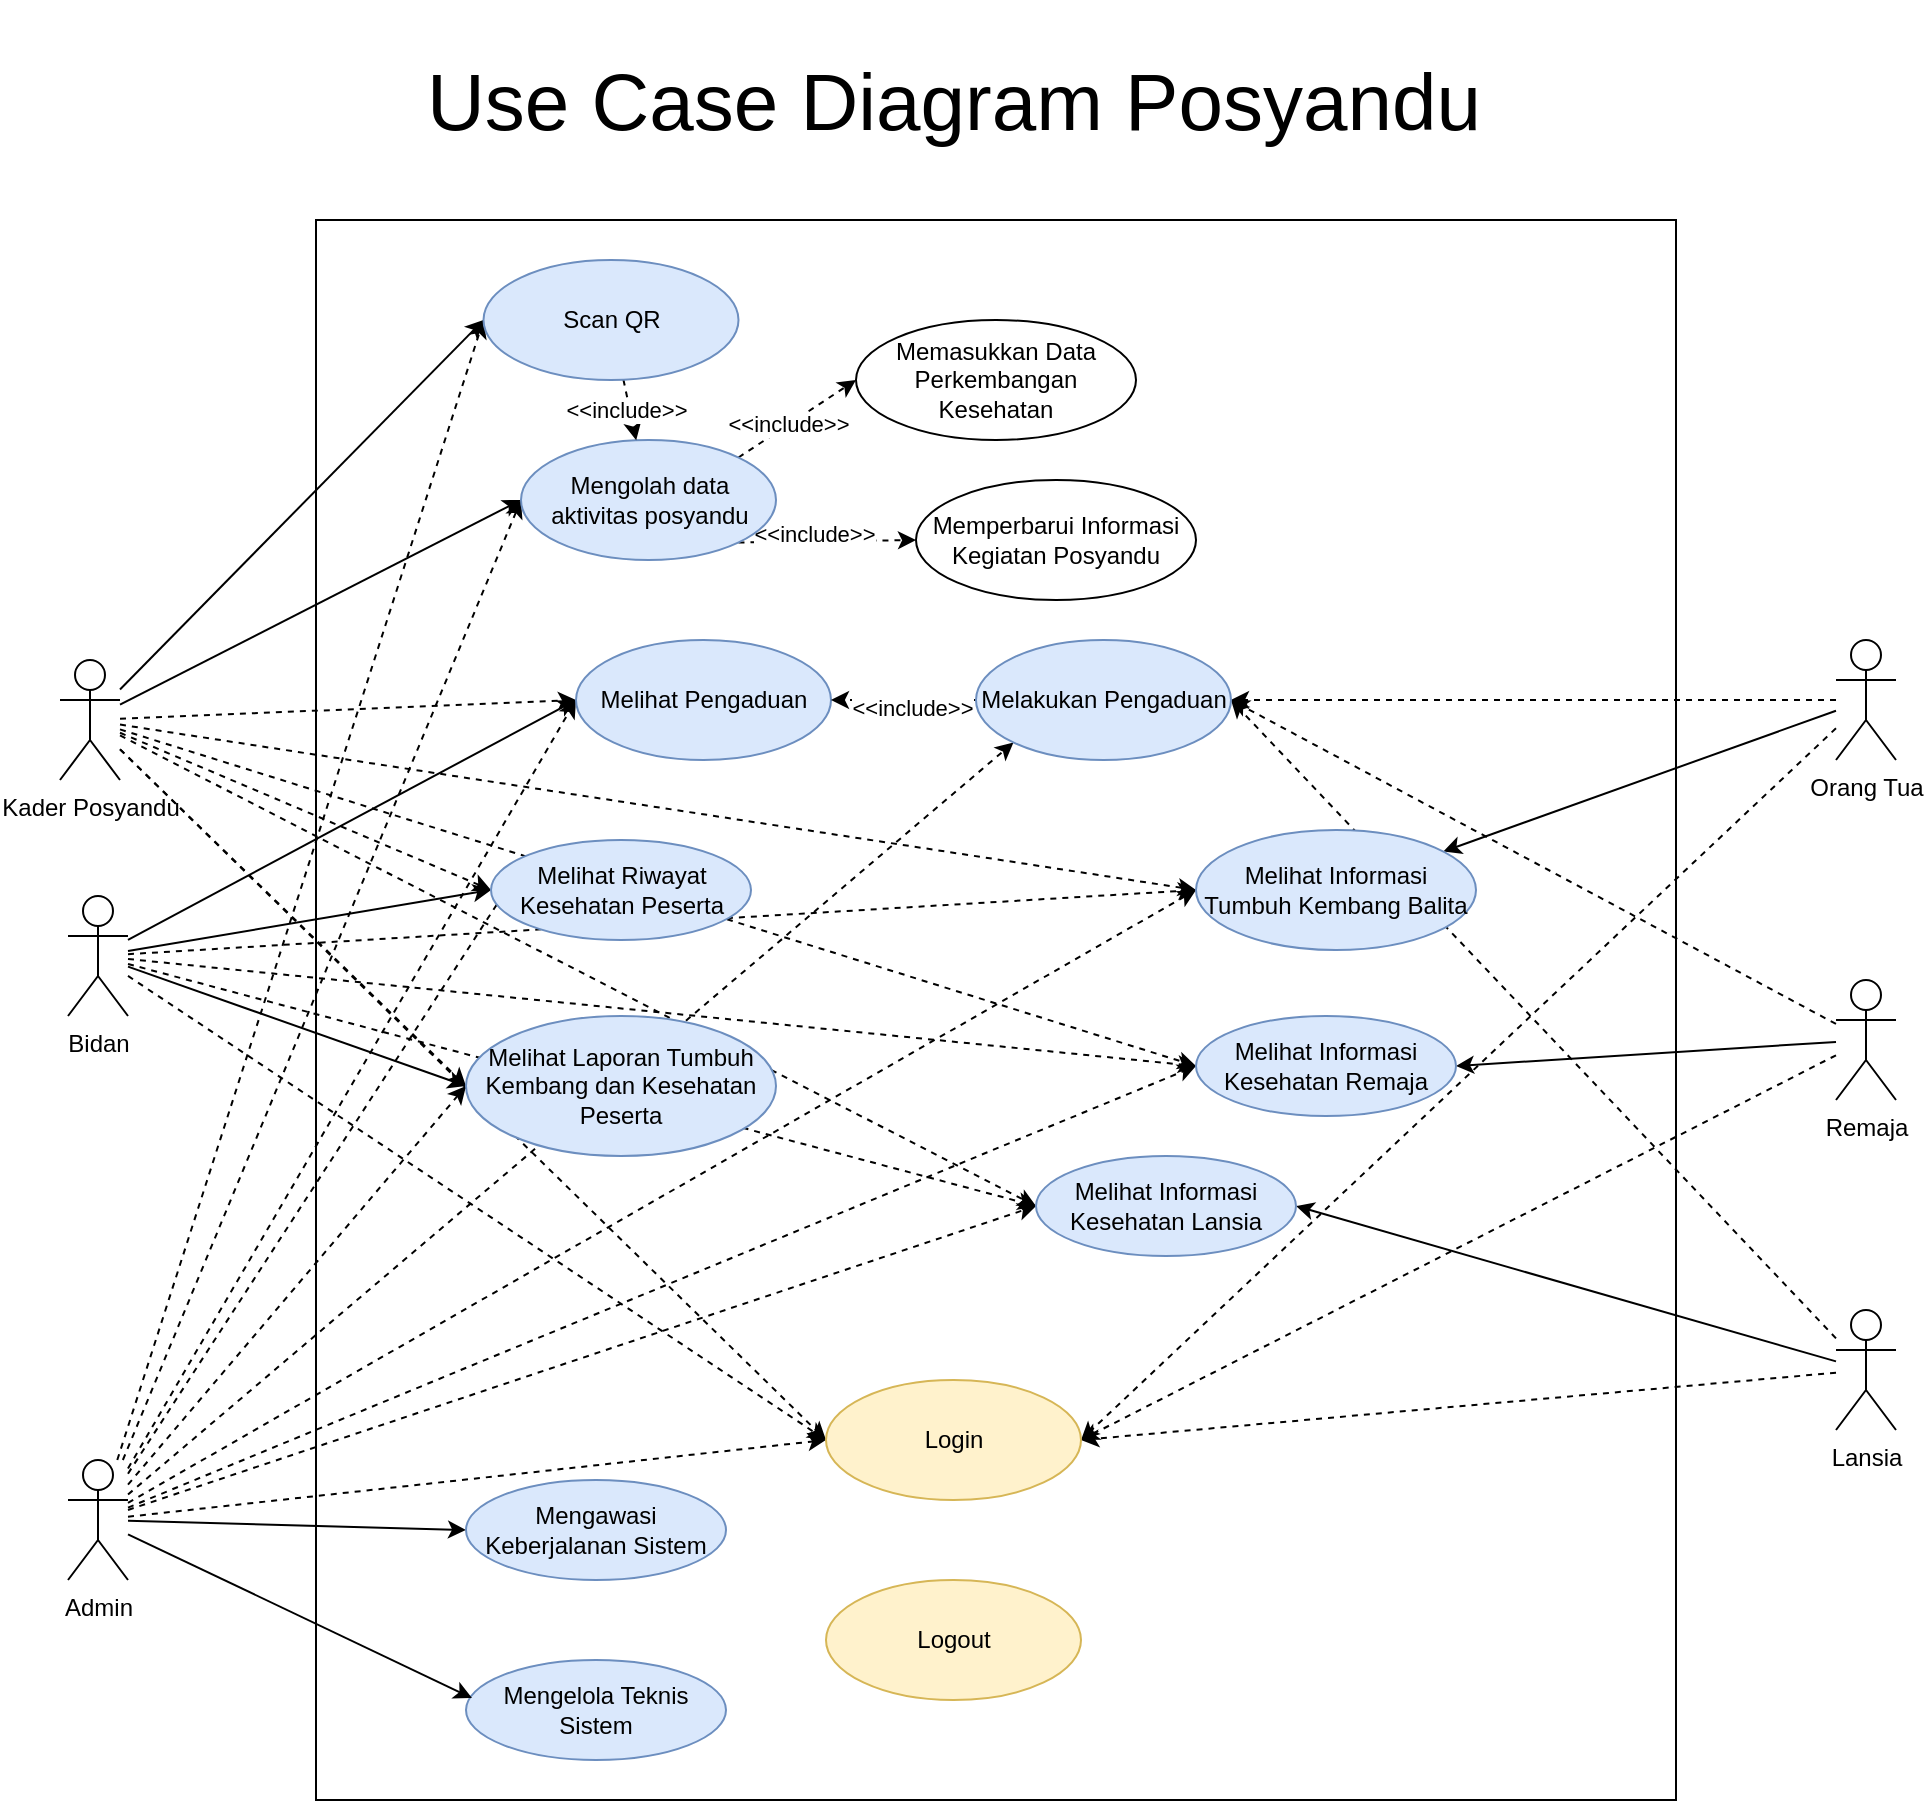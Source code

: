 <mxfile version="24.8.2">
  <diagram name="Page-1" id="-Jc1IERX7EY_bYW_jPpP">
    <mxGraphModel dx="1750" dy="1970" grid="1" gridSize="10" guides="1" tooltips="1" connect="1" arrows="1" fold="1" page="1" pageScale="1" pageWidth="850" pageHeight="1100" math="0" shadow="0">
      <root>
        <mxCell id="0" />
        <mxCell id="1" parent="0" />
        <mxCell id="hOnfbPIab15JWXcpNu_4-13" value="" style="rounded=0;whiteSpace=wrap;html=1;" vertex="1" parent="1">
          <mxGeometry x="568" y="50" width="680" height="790" as="geometry" />
        </mxCell>
        <mxCell id="hOnfbPIab15JWXcpNu_4-35" style="rounded=0;orthogonalLoop=1;jettySize=auto;html=1;entryX=0;entryY=0.5;entryDx=0;entryDy=0;" edge="1" parent="1" source="Xn-UC9uPtZDTchCGwuse-1" target="Xn-UC9uPtZDTchCGwuse-9">
          <mxGeometry relative="1" as="geometry" />
        </mxCell>
        <mxCell id="hOnfbPIab15JWXcpNu_4-52" style="rounded=0;orthogonalLoop=1;jettySize=auto;html=1;entryX=0;entryY=0.5;entryDx=0;entryDy=0;" edge="1" parent="1" source="Xn-UC9uPtZDTchCGwuse-1" target="hOnfbPIab15JWXcpNu_4-50">
          <mxGeometry relative="1" as="geometry" />
        </mxCell>
        <mxCell id="hOnfbPIab15JWXcpNu_4-65" style="rounded=0;orthogonalLoop=1;jettySize=auto;html=1;entryX=0;entryY=0.5;entryDx=0;entryDy=0;dashed=1;" edge="1" parent="1" source="Xn-UC9uPtZDTchCGwuse-1" target="hOnfbPIab15JWXcpNu_4-8">
          <mxGeometry relative="1" as="geometry" />
        </mxCell>
        <mxCell id="hOnfbPIab15JWXcpNu_4-66" style="rounded=0;orthogonalLoop=1;jettySize=auto;html=1;entryX=0;entryY=0.5;entryDx=0;entryDy=0;dashed=1;" edge="1" parent="1" source="Xn-UC9uPtZDTchCGwuse-1" target="hOnfbPIab15JWXcpNu_4-16">
          <mxGeometry relative="1" as="geometry" />
        </mxCell>
        <mxCell id="hOnfbPIab15JWXcpNu_4-71" style="rounded=0;orthogonalLoop=1;jettySize=auto;html=1;entryX=0;entryY=0.5;entryDx=0;entryDy=0;dashed=1;" edge="1" parent="1" source="Xn-UC9uPtZDTchCGwuse-1" target="hOnfbPIab15JWXcpNu_4-67">
          <mxGeometry relative="1" as="geometry" />
        </mxCell>
        <mxCell id="hOnfbPIab15JWXcpNu_4-77" style="rounded=0;orthogonalLoop=1;jettySize=auto;html=1;entryX=0;entryY=0.5;entryDx=0;entryDy=0;dashed=1;" edge="1" parent="1" source="Xn-UC9uPtZDTchCGwuse-1" target="hOnfbPIab15JWXcpNu_4-9">
          <mxGeometry relative="1" as="geometry" />
        </mxCell>
        <mxCell id="hOnfbPIab15JWXcpNu_4-78" style="rounded=0;orthogonalLoop=1;jettySize=auto;html=1;entryX=0;entryY=0.5;entryDx=0;entryDy=0;dashed=1;" edge="1" parent="1" source="Xn-UC9uPtZDTchCGwuse-1" target="hOnfbPIab15JWXcpNu_4-10">
          <mxGeometry relative="1" as="geometry" />
        </mxCell>
        <mxCell id="hOnfbPIab15JWXcpNu_4-79" style="rounded=0;orthogonalLoop=1;jettySize=auto;html=1;entryX=0;entryY=0.5;entryDx=0;entryDy=0;dashed=1;" edge="1" parent="1" source="Xn-UC9uPtZDTchCGwuse-1" target="hOnfbPIab15JWXcpNu_4-11">
          <mxGeometry relative="1" as="geometry" />
        </mxCell>
        <mxCell id="hOnfbPIab15JWXcpNu_4-89" style="rounded=0;orthogonalLoop=1;jettySize=auto;html=1;entryX=0;entryY=0.5;entryDx=0;entryDy=0;dashed=1;" edge="1" parent="1" source="Xn-UC9uPtZDTchCGwuse-1" target="hOnfbPIab15JWXcpNu_4-57">
          <mxGeometry relative="1" as="geometry" />
        </mxCell>
        <mxCell id="Xn-UC9uPtZDTchCGwuse-1" value="&lt;font style=&quot;font-size: 12px;&quot;&gt;Kader Posyandu&lt;/font&gt;" style="shape=umlActor;verticalLabelPosition=bottom;verticalAlign=top;html=1;outlineConnect=0;" parent="1" vertex="1">
          <mxGeometry x="440" y="270" width="30" height="60" as="geometry" />
        </mxCell>
        <mxCell id="hOnfbPIab15JWXcpNu_4-36" style="rounded=0;orthogonalLoop=1;jettySize=auto;html=1;entryX=0;entryY=0.5;entryDx=0;entryDy=0;" edge="1" parent="1" source="Xn-UC9uPtZDTchCGwuse-2" target="hOnfbPIab15JWXcpNu_4-8">
          <mxGeometry relative="1" as="geometry" />
        </mxCell>
        <mxCell id="hOnfbPIab15JWXcpNu_4-37" style="rounded=0;orthogonalLoop=1;jettySize=auto;html=1;entryX=0;entryY=0.5;entryDx=0;entryDy=0;" edge="1" parent="1" source="Xn-UC9uPtZDTchCGwuse-2" target="hOnfbPIab15JWXcpNu_4-16">
          <mxGeometry relative="1" as="geometry" />
        </mxCell>
        <mxCell id="hOnfbPIab15JWXcpNu_4-72" style="rounded=0;orthogonalLoop=1;jettySize=auto;html=1;entryX=0;entryY=0.5;entryDx=0;entryDy=0;" edge="1" parent="1" source="Xn-UC9uPtZDTchCGwuse-2" target="hOnfbPIab15JWXcpNu_4-67">
          <mxGeometry relative="1" as="geometry" />
        </mxCell>
        <mxCell id="hOnfbPIab15JWXcpNu_4-74" style="rounded=0;orthogonalLoop=1;jettySize=auto;html=1;entryX=0;entryY=0.5;entryDx=0;entryDy=0;dashed=1;" edge="1" parent="1" source="Xn-UC9uPtZDTchCGwuse-2" target="hOnfbPIab15JWXcpNu_4-9">
          <mxGeometry relative="1" as="geometry" />
        </mxCell>
        <mxCell id="hOnfbPIab15JWXcpNu_4-75" style="rounded=0;orthogonalLoop=1;jettySize=auto;html=1;entryX=0;entryY=0.5;entryDx=0;entryDy=0;dashed=1;" edge="1" parent="1" source="Xn-UC9uPtZDTchCGwuse-2" target="hOnfbPIab15JWXcpNu_4-10">
          <mxGeometry relative="1" as="geometry" />
        </mxCell>
        <mxCell id="hOnfbPIab15JWXcpNu_4-76" style="rounded=0;orthogonalLoop=1;jettySize=auto;html=1;entryX=0;entryY=0.5;entryDx=0;entryDy=0;dashed=1;" edge="1" parent="1" source="Xn-UC9uPtZDTchCGwuse-2" target="hOnfbPIab15JWXcpNu_4-11">
          <mxGeometry relative="1" as="geometry" />
        </mxCell>
        <mxCell id="hOnfbPIab15JWXcpNu_4-88" style="rounded=0;orthogonalLoop=1;jettySize=auto;html=1;entryX=0;entryY=0.5;entryDx=0;entryDy=0;dashed=1;" edge="1" parent="1" source="Xn-UC9uPtZDTchCGwuse-2" target="hOnfbPIab15JWXcpNu_4-57">
          <mxGeometry relative="1" as="geometry" />
        </mxCell>
        <mxCell id="Xn-UC9uPtZDTchCGwuse-2" value="&lt;font style=&quot;font-size: 12px;&quot;&gt;Bidan&lt;/font&gt;" style="shape=umlActor;verticalLabelPosition=bottom;verticalAlign=top;html=1;outlineConnect=0;" parent="1" vertex="1">
          <mxGeometry x="444" y="388" width="30" height="60" as="geometry" />
        </mxCell>
        <mxCell id="hOnfbPIab15JWXcpNu_4-38" style="rounded=0;orthogonalLoop=1;jettySize=auto;html=1;" edge="1" parent="1" source="Xn-UC9uPtZDTchCGwuse-3" target="hOnfbPIab15JWXcpNu_4-9">
          <mxGeometry relative="1" as="geometry" />
        </mxCell>
        <mxCell id="hOnfbPIab15JWXcpNu_4-81" style="rounded=0;orthogonalLoop=1;jettySize=auto;html=1;entryX=1;entryY=0.5;entryDx=0;entryDy=0;dashed=1;" edge="1" parent="1" source="Xn-UC9uPtZDTchCGwuse-3" target="hOnfbPIab15JWXcpNu_4-68">
          <mxGeometry relative="1" as="geometry" />
        </mxCell>
        <mxCell id="hOnfbPIab15JWXcpNu_4-90" style="rounded=0;orthogonalLoop=1;jettySize=auto;html=1;entryX=1;entryY=0.5;entryDx=0;entryDy=0;dashed=1;" edge="1" parent="1" source="Xn-UC9uPtZDTchCGwuse-3" target="hOnfbPIab15JWXcpNu_4-57">
          <mxGeometry relative="1" as="geometry" />
        </mxCell>
        <mxCell id="Xn-UC9uPtZDTchCGwuse-3" value="&lt;font style=&quot;font-size: 12px;&quot;&gt;Orang Tua&lt;/font&gt;" style="shape=umlActor;verticalLabelPosition=bottom;verticalAlign=top;html=1;outlineConnect=0;" parent="1" vertex="1">
          <mxGeometry x="1328" y="260" width="30" height="60" as="geometry" />
        </mxCell>
        <mxCell id="hOnfbPIab15JWXcpNu_4-39" style="rounded=0;orthogonalLoop=1;jettySize=auto;html=1;entryX=0;entryY=0.5;entryDx=0;entryDy=0;" edge="1" parent="1" source="Xn-UC9uPtZDTchCGwuse-4" target="hOnfbPIab15JWXcpNu_4-12">
          <mxGeometry relative="1" as="geometry" />
        </mxCell>
        <mxCell id="hOnfbPIab15JWXcpNu_4-60" style="rounded=0;orthogonalLoop=1;jettySize=auto;html=1;entryX=0;entryY=0.5;entryDx=0;entryDy=0;dashed=1;" edge="1" parent="1" source="Xn-UC9uPtZDTchCGwuse-4" target="hOnfbPIab15JWXcpNu_4-9">
          <mxGeometry relative="1" as="geometry" />
        </mxCell>
        <mxCell id="hOnfbPIab15JWXcpNu_4-61" style="rounded=0;orthogonalLoop=1;jettySize=auto;html=1;entryX=0;entryY=0.5;entryDx=0;entryDy=0;dashed=1;" edge="1" parent="1" source="Xn-UC9uPtZDTchCGwuse-4" target="hOnfbPIab15JWXcpNu_4-16">
          <mxGeometry relative="1" as="geometry" />
        </mxCell>
        <mxCell id="hOnfbPIab15JWXcpNu_4-62" style="rounded=0;orthogonalLoop=1;jettySize=auto;html=1;entryX=0;entryY=0;entryDx=0;entryDy=0;dashed=1;" edge="1" parent="1" source="Xn-UC9uPtZDTchCGwuse-4" target="hOnfbPIab15JWXcpNu_4-8">
          <mxGeometry relative="1" as="geometry" />
        </mxCell>
        <mxCell id="hOnfbPIab15JWXcpNu_4-63" style="rounded=0;orthogonalLoop=1;jettySize=auto;html=1;entryX=0;entryY=0.5;entryDx=0;entryDy=0;dashed=1;" edge="1" parent="1" source="Xn-UC9uPtZDTchCGwuse-4" target="Xn-UC9uPtZDTchCGwuse-9">
          <mxGeometry relative="1" as="geometry" />
        </mxCell>
        <mxCell id="hOnfbPIab15JWXcpNu_4-64" style="rounded=0;orthogonalLoop=1;jettySize=auto;html=1;entryX=0;entryY=0.5;entryDx=0;entryDy=0;dashed=1;" edge="1" parent="1" source="Xn-UC9uPtZDTchCGwuse-4" target="hOnfbPIab15JWXcpNu_4-50">
          <mxGeometry relative="1" as="geometry" />
        </mxCell>
        <mxCell id="hOnfbPIab15JWXcpNu_4-69" style="rounded=0;orthogonalLoop=1;jettySize=auto;html=1;entryX=0;entryY=0.5;entryDx=0;entryDy=0;dashed=1;" edge="1" parent="1" source="Xn-UC9uPtZDTchCGwuse-4" target="hOnfbPIab15JWXcpNu_4-10">
          <mxGeometry relative="1" as="geometry" />
        </mxCell>
        <mxCell id="hOnfbPIab15JWXcpNu_4-70" style="rounded=0;orthogonalLoop=1;jettySize=auto;html=1;entryX=0;entryY=0.5;entryDx=0;entryDy=0;dashed=1;" edge="1" parent="1" source="Xn-UC9uPtZDTchCGwuse-4" target="hOnfbPIab15JWXcpNu_4-11">
          <mxGeometry relative="1" as="geometry" />
        </mxCell>
        <mxCell id="hOnfbPIab15JWXcpNu_4-73" style="rounded=0;orthogonalLoop=1;jettySize=auto;html=1;entryX=0;entryY=0.5;entryDx=0;entryDy=0;dashed=1;" edge="1" parent="1" source="Xn-UC9uPtZDTchCGwuse-4" target="hOnfbPIab15JWXcpNu_4-67">
          <mxGeometry relative="1" as="geometry" />
        </mxCell>
        <mxCell id="hOnfbPIab15JWXcpNu_4-86" style="rounded=0;orthogonalLoop=1;jettySize=auto;html=1;entryX=0;entryY=1;entryDx=0;entryDy=0;dashed=1;" edge="1" parent="1" source="Xn-UC9uPtZDTchCGwuse-4" target="hOnfbPIab15JWXcpNu_4-68">
          <mxGeometry relative="1" as="geometry" />
        </mxCell>
        <mxCell id="hOnfbPIab15JWXcpNu_4-87" style="rounded=0;orthogonalLoop=1;jettySize=auto;html=1;entryX=0;entryY=0.5;entryDx=0;entryDy=0;dashed=1;" edge="1" parent="1" source="Xn-UC9uPtZDTchCGwuse-4" target="hOnfbPIab15JWXcpNu_4-57">
          <mxGeometry relative="1" as="geometry" />
        </mxCell>
        <mxCell id="Xn-UC9uPtZDTchCGwuse-4" value="&lt;font style=&quot;font-size: 12px;&quot;&gt;Admin&lt;/font&gt;" style="shape=umlActor;verticalLabelPosition=bottom;verticalAlign=top;html=1;outlineConnect=0;" parent="1" vertex="1">
          <mxGeometry x="444" y="670" width="30" height="60" as="geometry" />
        </mxCell>
        <mxCell id="Xn-UC9uPtZDTchCGwuse-6" value="&lt;font style=&quot;font-size: 40px;&quot;&gt;Use Case Diagram Posyandu&lt;/font&gt;" style="text;html=1;align=center;verticalAlign=middle;whiteSpace=wrap;rounded=0;" parent="1" vertex="1">
          <mxGeometry x="601.75" y="-60" width="570" height="100" as="geometry" />
        </mxCell>
        <mxCell id="hOnfbPIab15JWXcpNu_4-30" style="rounded=0;orthogonalLoop=1;jettySize=auto;html=1;exitX=1;exitY=0;exitDx=0;exitDy=0;entryX=0;entryY=0.5;entryDx=0;entryDy=0;dashed=1;" edge="1" parent="1" source="Xn-UC9uPtZDTchCGwuse-9" target="hOnfbPIab15JWXcpNu_4-14">
          <mxGeometry relative="1" as="geometry" />
        </mxCell>
        <mxCell id="hOnfbPIab15JWXcpNu_4-54" value="&amp;lt;&amp;lt;include&amp;gt;&amp;gt;" style="edgeLabel;html=1;align=center;verticalAlign=middle;resizable=0;points=[];" vertex="1" connectable="0" parent="hOnfbPIab15JWXcpNu_4-30">
          <mxGeometry x="-0.157" y="1" relative="1" as="geometry">
            <mxPoint as="offset" />
          </mxGeometry>
        </mxCell>
        <mxCell id="hOnfbPIab15JWXcpNu_4-34" style="rounded=0;orthogonalLoop=1;jettySize=auto;html=1;exitX=1;exitY=1;exitDx=0;exitDy=0;entryX=0;entryY=0.5;entryDx=0;entryDy=0;dashed=1;" edge="1" parent="1" source="Xn-UC9uPtZDTchCGwuse-9" target="hOnfbPIab15JWXcpNu_4-15">
          <mxGeometry relative="1" as="geometry" />
        </mxCell>
        <mxCell id="hOnfbPIab15JWXcpNu_4-55" value="&amp;lt;&amp;lt;include&amp;gt;&amp;gt;" style="edgeLabel;html=1;align=center;verticalAlign=middle;resizable=0;points=[];" vertex="1" connectable="0" parent="hOnfbPIab15JWXcpNu_4-34">
          <mxGeometry x="-0.118" y="4" relative="1" as="geometry">
            <mxPoint x="-1" as="offset" />
          </mxGeometry>
        </mxCell>
        <mxCell id="Xn-UC9uPtZDTchCGwuse-9" value="Mengolah data aktivitas posyandu" style="ellipse;whiteSpace=wrap;html=1;fillColor=#dae8fc;strokeColor=#6c8ebf;" parent="1" vertex="1">
          <mxGeometry x="670.5" y="160" width="127.5" height="60" as="geometry" />
        </mxCell>
        <mxCell id="hOnfbPIab15JWXcpNu_4-32" style="rounded=0;orthogonalLoop=1;jettySize=auto;html=1;entryX=1;entryY=0.5;entryDx=0;entryDy=0;" edge="1" parent="1" source="hOnfbPIab15JWXcpNu_4-5" target="hOnfbPIab15JWXcpNu_4-10">
          <mxGeometry relative="1" as="geometry" />
        </mxCell>
        <mxCell id="hOnfbPIab15JWXcpNu_4-82" style="rounded=0;orthogonalLoop=1;jettySize=auto;html=1;entryX=1;entryY=0.5;entryDx=0;entryDy=0;dashed=1;" edge="1" parent="1" source="hOnfbPIab15JWXcpNu_4-5" target="hOnfbPIab15JWXcpNu_4-68">
          <mxGeometry relative="1" as="geometry" />
        </mxCell>
        <mxCell id="hOnfbPIab15JWXcpNu_4-91" style="rounded=0;orthogonalLoop=1;jettySize=auto;html=1;entryX=1;entryY=0.5;entryDx=0;entryDy=0;dashed=1;" edge="1" parent="1" source="hOnfbPIab15JWXcpNu_4-5" target="hOnfbPIab15JWXcpNu_4-57">
          <mxGeometry relative="1" as="geometry" />
        </mxCell>
        <mxCell id="hOnfbPIab15JWXcpNu_4-5" value="&lt;font style=&quot;font-size: 12px;&quot;&gt;Remaja&lt;/font&gt;" style="shape=umlActor;verticalLabelPosition=bottom;verticalAlign=top;html=1;outlineConnect=0;" vertex="1" parent="1">
          <mxGeometry x="1328" y="430" width="30" height="60" as="geometry" />
        </mxCell>
        <mxCell id="hOnfbPIab15JWXcpNu_4-33" style="rounded=0;orthogonalLoop=1;jettySize=auto;html=1;entryX=1;entryY=0.5;entryDx=0;entryDy=0;" edge="1" parent="1" source="hOnfbPIab15JWXcpNu_4-7" target="hOnfbPIab15JWXcpNu_4-11">
          <mxGeometry relative="1" as="geometry" />
        </mxCell>
        <mxCell id="hOnfbPIab15JWXcpNu_4-84" style="rounded=0;orthogonalLoop=1;jettySize=auto;html=1;entryX=1;entryY=0.5;entryDx=0;entryDy=0;dashed=1;" edge="1" parent="1" source="hOnfbPIab15JWXcpNu_4-7" target="hOnfbPIab15JWXcpNu_4-68">
          <mxGeometry relative="1" as="geometry" />
        </mxCell>
        <mxCell id="hOnfbPIab15JWXcpNu_4-92" style="rounded=0;orthogonalLoop=1;jettySize=auto;html=1;entryX=1;entryY=0.5;entryDx=0;entryDy=0;dashed=1;" edge="1" parent="1" source="hOnfbPIab15JWXcpNu_4-7" target="hOnfbPIab15JWXcpNu_4-57">
          <mxGeometry relative="1" as="geometry" />
        </mxCell>
        <mxCell id="hOnfbPIab15JWXcpNu_4-7" value="&lt;font style=&quot;font-size: 12px;&quot;&gt;Lansia&lt;/font&gt;" style="shape=umlActor;verticalLabelPosition=bottom;verticalAlign=top;html=1;outlineConnect=0;" vertex="1" parent="1">
          <mxGeometry x="1328" y="595" width="30" height="60" as="geometry" />
        </mxCell>
        <mxCell id="hOnfbPIab15JWXcpNu_4-8" value="Melihat Riwayat Kesehatan Peserta" style="ellipse;whiteSpace=wrap;html=1;fillColor=#dae8fc;strokeColor=#6c8ebf;" vertex="1" parent="1">
          <mxGeometry x="655.5" y="360" width="130" height="50" as="geometry" />
        </mxCell>
        <mxCell id="hOnfbPIab15JWXcpNu_4-9" value="Melihat Informasi Tumbuh Kembang Balita" style="ellipse;whiteSpace=wrap;html=1;fillColor=#dae8fc;strokeColor=#6c8ebf;" vertex="1" parent="1">
          <mxGeometry x="1008" y="355" width="140" height="60" as="geometry" />
        </mxCell>
        <mxCell id="hOnfbPIab15JWXcpNu_4-10" value="Melihat Informasi Kesehatan Remaja" style="ellipse;whiteSpace=wrap;html=1;fillColor=#dae8fc;strokeColor=#6c8ebf;" vertex="1" parent="1">
          <mxGeometry x="1008" y="448" width="130" height="50" as="geometry" />
        </mxCell>
        <mxCell id="hOnfbPIab15JWXcpNu_4-11" value="Melihat Informasi Kesehatan Lansia" style="ellipse;whiteSpace=wrap;html=1;fillColor=#dae8fc;strokeColor=#6c8ebf;" vertex="1" parent="1">
          <mxGeometry x="928" y="518" width="130" height="50" as="geometry" />
        </mxCell>
        <mxCell id="hOnfbPIab15JWXcpNu_4-12" value="Mengawasi Keberjalanan Sistem" style="ellipse;whiteSpace=wrap;html=1;fillColor=#dae8fc;strokeColor=#6c8ebf;" vertex="1" parent="1">
          <mxGeometry x="643" y="680" width="130" height="50" as="geometry" />
        </mxCell>
        <mxCell id="hOnfbPIab15JWXcpNu_4-14" value="Memasukkan Data Perkembangan Kesehatan" style="ellipse;whiteSpace=wrap;html=1;" vertex="1" parent="1">
          <mxGeometry x="838" y="100" width="140" height="60" as="geometry" />
        </mxCell>
        <mxCell id="hOnfbPIab15JWXcpNu_4-15" value="Memperbarui Informasi Kegiatan Posyandu" style="ellipse;whiteSpace=wrap;html=1;" vertex="1" parent="1">
          <mxGeometry x="868" y="180" width="140" height="60" as="geometry" />
        </mxCell>
        <mxCell id="hOnfbPIab15JWXcpNu_4-16" value="Melihat Laporan Tumbuh Kembang dan Kesehatan Peserta" style="ellipse;whiteSpace=wrap;html=1;fillColor=#dae8fc;strokeColor=#6c8ebf;" vertex="1" parent="1">
          <mxGeometry x="643" y="448" width="155" height="70" as="geometry" />
        </mxCell>
        <mxCell id="hOnfbPIab15JWXcpNu_4-17" value="Mengelola Teknis Sistem" style="ellipse;whiteSpace=wrap;html=1;fillColor=#dae8fc;strokeColor=#6c8ebf;" vertex="1" parent="1">
          <mxGeometry x="643" y="770" width="130" height="50" as="geometry" />
        </mxCell>
        <mxCell id="hOnfbPIab15JWXcpNu_4-41" style="edgeStyle=orthogonalEdgeStyle;rounded=0;orthogonalLoop=1;jettySize=auto;html=1;exitX=0.5;exitY=1;exitDx=0;exitDy=0;" edge="1" parent="1" source="hOnfbPIab15JWXcpNu_4-12" target="hOnfbPIab15JWXcpNu_4-12">
          <mxGeometry relative="1" as="geometry" />
        </mxCell>
        <mxCell id="hOnfbPIab15JWXcpNu_4-47" style="rounded=0;orthogonalLoop=1;jettySize=auto;html=1;entryX=0.023;entryY=0.38;entryDx=0;entryDy=0;entryPerimeter=0;" edge="1" parent="1" source="Xn-UC9uPtZDTchCGwuse-4" target="hOnfbPIab15JWXcpNu_4-17">
          <mxGeometry relative="1" as="geometry" />
        </mxCell>
        <mxCell id="hOnfbPIab15JWXcpNu_4-53" style="rounded=0;orthogonalLoop=1;jettySize=auto;html=1;dashed=1;" edge="1" parent="1" source="hOnfbPIab15JWXcpNu_4-50" target="Xn-UC9uPtZDTchCGwuse-9">
          <mxGeometry relative="1" as="geometry" />
        </mxCell>
        <mxCell id="hOnfbPIab15JWXcpNu_4-56" value="&amp;lt;&amp;lt;include&amp;gt;&amp;gt;" style="edgeLabel;html=1;align=center;verticalAlign=middle;resizable=0;points=[];" vertex="1" connectable="0" parent="hOnfbPIab15JWXcpNu_4-53">
          <mxGeometry x="-0.042" y="-2" relative="1" as="geometry">
            <mxPoint as="offset" />
          </mxGeometry>
        </mxCell>
        <mxCell id="hOnfbPIab15JWXcpNu_4-50" value="Scan QR" style="ellipse;whiteSpace=wrap;html=1;fillColor=#dae8fc;strokeColor=#6c8ebf;" vertex="1" parent="1">
          <mxGeometry x="651.75" y="70" width="127.5" height="60" as="geometry" />
        </mxCell>
        <mxCell id="hOnfbPIab15JWXcpNu_4-57" value="Login" style="ellipse;whiteSpace=wrap;html=1;fillColor=#fff2cc;strokeColor=#d6b656;" vertex="1" parent="1">
          <mxGeometry x="823" y="630" width="127.5" height="60" as="geometry" />
        </mxCell>
        <mxCell id="hOnfbPIab15JWXcpNu_4-58" value="Logout" style="ellipse;whiteSpace=wrap;html=1;fillColor=#fff2cc;strokeColor=#d6b656;" vertex="1" parent="1">
          <mxGeometry x="823" y="730" width="127.5" height="60" as="geometry" />
        </mxCell>
        <mxCell id="hOnfbPIab15JWXcpNu_4-67" value="Melihat Pengaduan" style="ellipse;whiteSpace=wrap;html=1;fillColor=#dae8fc;strokeColor=#6c8ebf;" vertex="1" parent="1">
          <mxGeometry x="698" y="260" width="127.5" height="60" as="geometry" />
        </mxCell>
        <mxCell id="hOnfbPIab15JWXcpNu_4-80" style="rounded=0;orthogonalLoop=1;jettySize=auto;html=1;entryX=1;entryY=0.5;entryDx=0;entryDy=0;dashed=1;" edge="1" parent="1" source="hOnfbPIab15JWXcpNu_4-68" target="hOnfbPIab15JWXcpNu_4-67">
          <mxGeometry relative="1" as="geometry" />
        </mxCell>
        <mxCell id="hOnfbPIab15JWXcpNu_4-85" value="&amp;lt;&amp;lt;include&amp;gt;&amp;gt;" style="edgeLabel;html=1;align=center;verticalAlign=middle;resizable=0;points=[];" vertex="1" connectable="0" parent="hOnfbPIab15JWXcpNu_4-80">
          <mxGeometry x="-0.111" y="4" relative="1" as="geometry">
            <mxPoint as="offset" />
          </mxGeometry>
        </mxCell>
        <mxCell id="hOnfbPIab15JWXcpNu_4-68" value="Melakukan Pengaduan" style="ellipse;whiteSpace=wrap;html=1;fillColor=#dae8fc;strokeColor=#6c8ebf;" vertex="1" parent="1">
          <mxGeometry x="898" y="260" width="127.5" height="60" as="geometry" />
        </mxCell>
      </root>
    </mxGraphModel>
  </diagram>
</mxfile>

